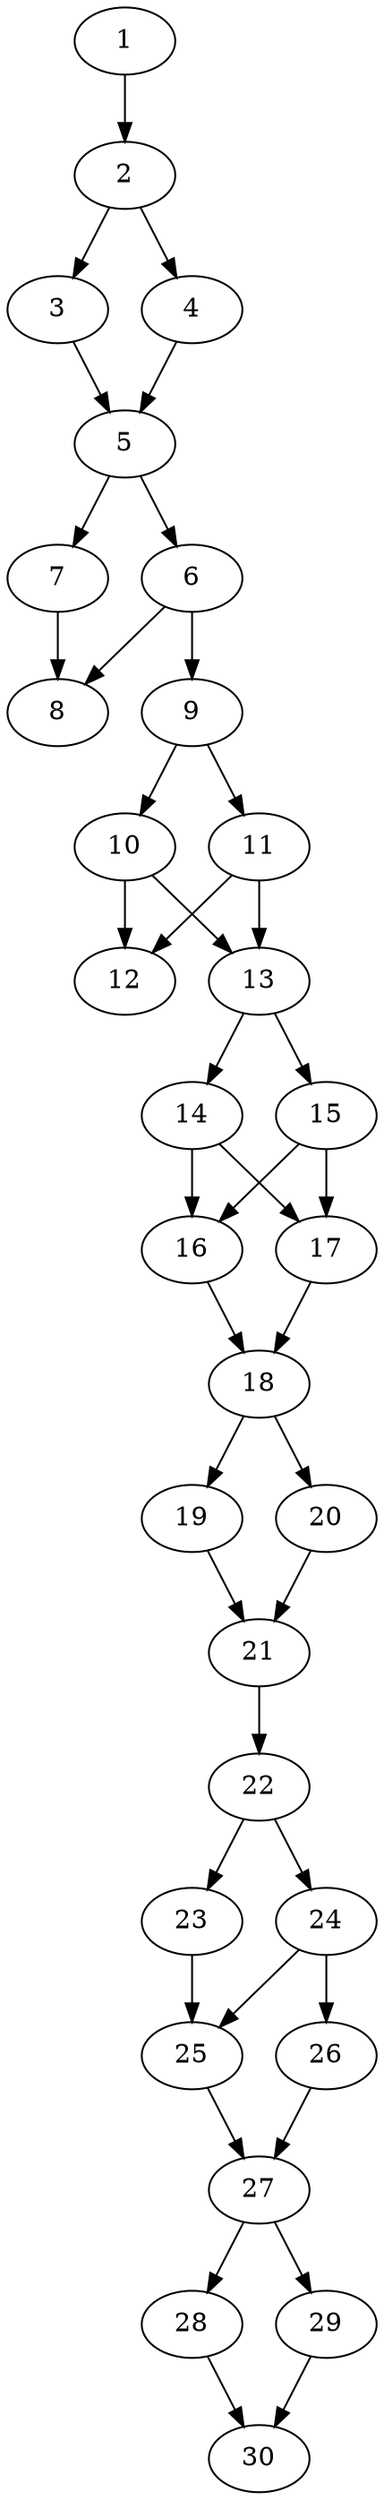 // DAG automatically generated by daggen at Thu Oct  3 14:04:19 2019
// ./daggen --dot -n 30 --ccr 0.4 --fat 0.3 --regular 0.7 --density 0.9 --mindata 5242880 --maxdata 52428800 
digraph G {
  1 [size="75151360", alpha="0.05", expect_size="30060544"] 
  1 -> 2 [size ="30060544"]
  2 [size="87964160", alpha="0.10", expect_size="35185664"] 
  2 -> 3 [size ="35185664"]
  2 -> 4 [size ="35185664"]
  3 [size="61127680", alpha="0.18", expect_size="24451072"] 
  3 -> 5 [size ="24451072"]
  4 [size="13893120", alpha="0.16", expect_size="5557248"] 
  4 -> 5 [size ="5557248"]
  5 [size="65817600", alpha="0.12", expect_size="26327040"] 
  5 -> 6 [size ="26327040"]
  5 -> 7 [size ="26327040"]
  6 [size="102650880", alpha="0.07", expect_size="41060352"] 
  6 -> 8 [size ="41060352"]
  6 -> 9 [size ="41060352"]
  7 [size="83535360", alpha="0.19", expect_size="33414144"] 
  7 -> 8 [size ="33414144"]
  8 [size="64284160", alpha="0.16", expect_size="25713664"] 
  9 [size="92433920", alpha="0.14", expect_size="36973568"] 
  9 -> 10 [size ="36973568"]
  9 -> 11 [size ="36973568"]
  10 [size="53342720", alpha="0.11", expect_size="21337088"] 
  10 -> 12 [size ="21337088"]
  10 -> 13 [size ="21337088"]
  11 [size="27028480", alpha="0.08", expect_size="10811392"] 
  11 -> 12 [size ="10811392"]
  11 -> 13 [size ="10811392"]
  12 [size="57072640", alpha="0.03", expect_size="22829056"] 
  13 [size="113259520", alpha="0.07", expect_size="45303808"] 
  13 -> 14 [size ="45303808"]
  13 -> 15 [size ="45303808"]
  14 [size="99996160", alpha="0.20", expect_size="39998464"] 
  14 -> 16 [size ="39998464"]
  14 -> 17 [size ="39998464"]
  15 [size="74539520", alpha="0.02", expect_size="29815808"] 
  15 -> 16 [size ="29815808"]
  15 -> 17 [size ="29815808"]
  16 [size="24460800", alpha="0.01", expect_size="9784320"] 
  16 -> 18 [size ="9784320"]
  17 [size="67161600", alpha="0.15", expect_size="26864640"] 
  17 -> 18 [size ="26864640"]
  18 [size="60418560", alpha="0.15", expect_size="24167424"] 
  18 -> 19 [size ="24167424"]
  18 -> 20 [size ="24167424"]
  19 [size="39703040", alpha="0.00", expect_size="15881216"] 
  19 -> 21 [size ="15881216"]
  20 [size="124864000", alpha="0.09", expect_size="49945600"] 
  20 -> 21 [size ="49945600"]
  21 [size="74048000", alpha="0.08", expect_size="29619200"] 
  21 -> 22 [size ="29619200"]
  22 [size="121950720", alpha="0.00", expect_size="48780288"] 
  22 -> 23 [size ="48780288"]
  22 -> 24 [size ="48780288"]
  23 [size="24040960", alpha="0.01", expect_size="9616384"] 
  23 -> 25 [size ="9616384"]
  24 [size="62528000", alpha="0.01", expect_size="25011200"] 
  24 -> 25 [size ="25011200"]
  24 -> 26 [size ="25011200"]
  25 [size="61352960", alpha="0.10", expect_size="24541184"] 
  25 -> 27 [size ="24541184"]
  26 [size="75471360", alpha="0.15", expect_size="30188544"] 
  26 -> 27 [size ="30188544"]
  27 [size="83043840", alpha="0.11", expect_size="33217536"] 
  27 -> 28 [size ="33217536"]
  27 -> 29 [size ="33217536"]
  28 [size="54046720", alpha="0.16", expect_size="21618688"] 
  28 -> 30 [size ="21618688"]
  29 [size="22087680", alpha="0.14", expect_size="8835072"] 
  29 -> 30 [size ="8835072"]
  30 [size="24153600", alpha="0.20", expect_size="9661440"] 
}
